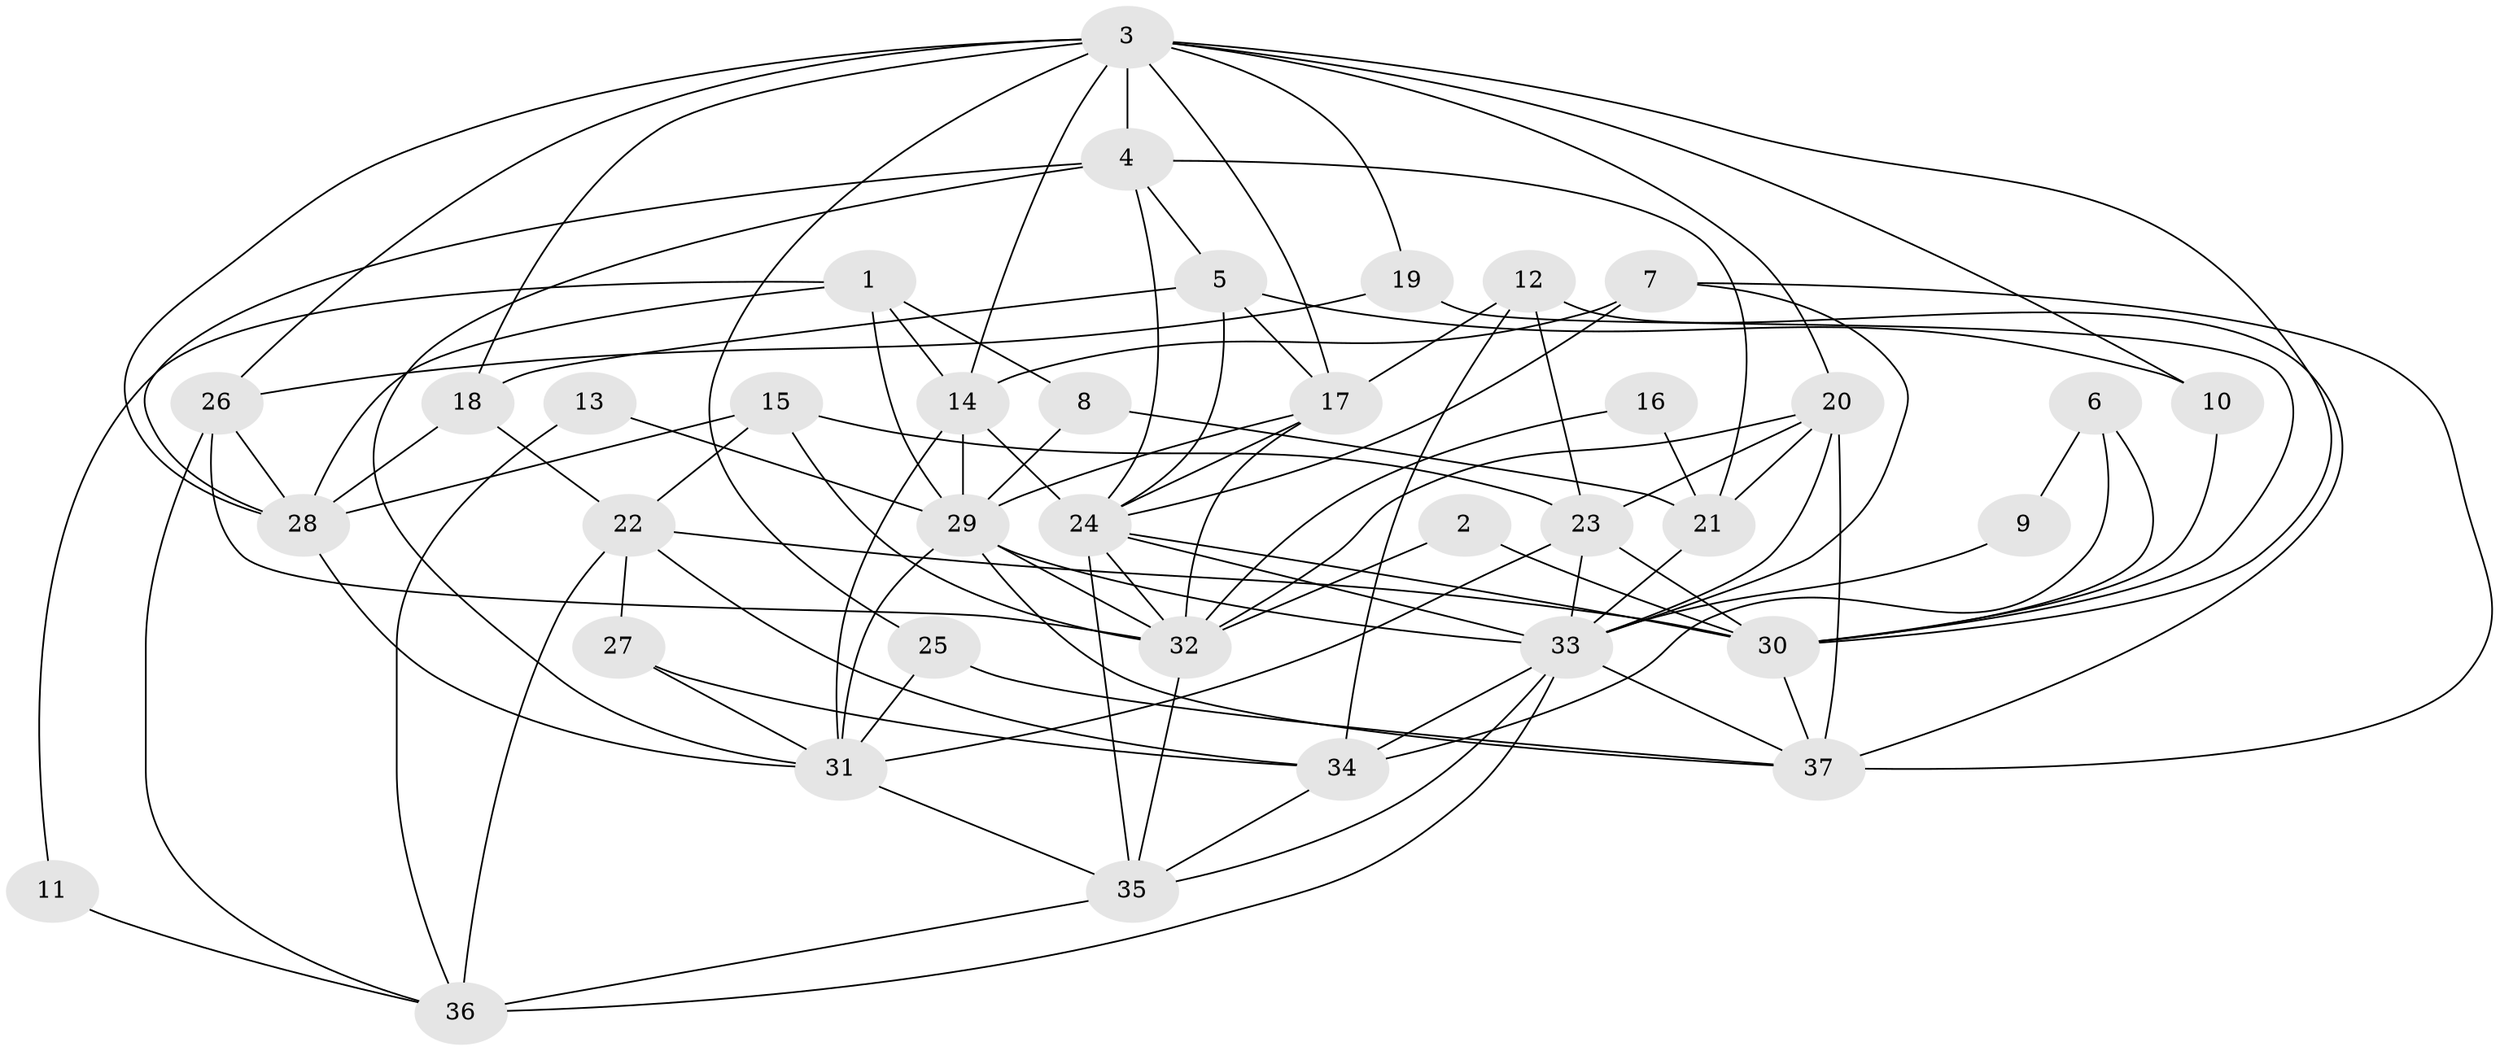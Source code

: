 // original degree distribution, {4: 0.20270270270270271, 3: 0.28378378378378377, 5: 0.22972972972972974, 6: 0.12162162162162163, 2: 0.13513513513513514, 7: 0.02702702702702703}
// Generated by graph-tools (version 1.1) at 2025/26/03/09/25 03:26:17]
// undirected, 37 vertices, 99 edges
graph export_dot {
graph [start="1"]
  node [color=gray90,style=filled];
  1;
  2;
  3;
  4;
  5;
  6;
  7;
  8;
  9;
  10;
  11;
  12;
  13;
  14;
  15;
  16;
  17;
  18;
  19;
  20;
  21;
  22;
  23;
  24;
  25;
  26;
  27;
  28;
  29;
  30;
  31;
  32;
  33;
  34;
  35;
  36;
  37;
  1 -- 8 [weight=1.0];
  1 -- 11 [weight=1.0];
  1 -- 14 [weight=1.0];
  1 -- 28 [weight=1.0];
  1 -- 29 [weight=1.0];
  2 -- 30 [weight=1.0];
  2 -- 32 [weight=1.0];
  3 -- 4 [weight=1.0];
  3 -- 10 [weight=1.0];
  3 -- 14 [weight=1.0];
  3 -- 17 [weight=1.0];
  3 -- 18 [weight=1.0];
  3 -- 19 [weight=2.0];
  3 -- 20 [weight=1.0];
  3 -- 25 [weight=1.0];
  3 -- 26 [weight=2.0];
  3 -- 28 [weight=1.0];
  3 -- 30 [weight=1.0];
  4 -- 5 [weight=1.0];
  4 -- 21 [weight=1.0];
  4 -- 24 [weight=1.0];
  4 -- 28 [weight=1.0];
  4 -- 31 [weight=1.0];
  5 -- 10 [weight=1.0];
  5 -- 17 [weight=1.0];
  5 -- 18 [weight=1.0];
  5 -- 24 [weight=1.0];
  6 -- 9 [weight=1.0];
  6 -- 30 [weight=2.0];
  6 -- 34 [weight=1.0];
  7 -- 14 [weight=1.0];
  7 -- 24 [weight=1.0];
  7 -- 33 [weight=1.0];
  7 -- 37 [weight=1.0];
  8 -- 21 [weight=1.0];
  8 -- 29 [weight=1.0];
  9 -- 33 [weight=1.0];
  10 -- 30 [weight=1.0];
  11 -- 36 [weight=1.0];
  12 -- 17 [weight=1.0];
  12 -- 23 [weight=1.0];
  12 -- 34 [weight=1.0];
  12 -- 37 [weight=1.0];
  13 -- 29 [weight=1.0];
  13 -- 36 [weight=1.0];
  14 -- 24 [weight=1.0];
  14 -- 29 [weight=1.0];
  14 -- 31 [weight=1.0];
  15 -- 22 [weight=1.0];
  15 -- 23 [weight=1.0];
  15 -- 28 [weight=1.0];
  15 -- 32 [weight=1.0];
  16 -- 21 [weight=1.0];
  16 -- 32 [weight=1.0];
  17 -- 24 [weight=1.0];
  17 -- 29 [weight=1.0];
  17 -- 32 [weight=1.0];
  18 -- 22 [weight=1.0];
  18 -- 28 [weight=1.0];
  19 -- 26 [weight=1.0];
  19 -- 30 [weight=2.0];
  20 -- 21 [weight=1.0];
  20 -- 23 [weight=1.0];
  20 -- 32 [weight=1.0];
  20 -- 33 [weight=1.0];
  20 -- 37 [weight=2.0];
  21 -- 33 [weight=1.0];
  22 -- 27 [weight=1.0];
  22 -- 30 [weight=1.0];
  22 -- 34 [weight=1.0];
  22 -- 36 [weight=1.0];
  23 -- 30 [weight=1.0];
  23 -- 31 [weight=1.0];
  23 -- 33 [weight=1.0];
  24 -- 30 [weight=1.0];
  24 -- 32 [weight=1.0];
  24 -- 33 [weight=1.0];
  24 -- 35 [weight=1.0];
  25 -- 31 [weight=2.0];
  25 -- 37 [weight=1.0];
  26 -- 28 [weight=1.0];
  26 -- 32 [weight=1.0];
  26 -- 36 [weight=1.0];
  27 -- 31 [weight=1.0];
  27 -- 34 [weight=1.0];
  28 -- 31 [weight=1.0];
  29 -- 31 [weight=1.0];
  29 -- 32 [weight=2.0];
  29 -- 33 [weight=1.0];
  29 -- 37 [weight=1.0];
  30 -- 37 [weight=1.0];
  31 -- 35 [weight=1.0];
  32 -- 35 [weight=1.0];
  33 -- 34 [weight=2.0];
  33 -- 35 [weight=1.0];
  33 -- 36 [weight=1.0];
  33 -- 37 [weight=1.0];
  34 -- 35 [weight=1.0];
  35 -- 36 [weight=1.0];
}
